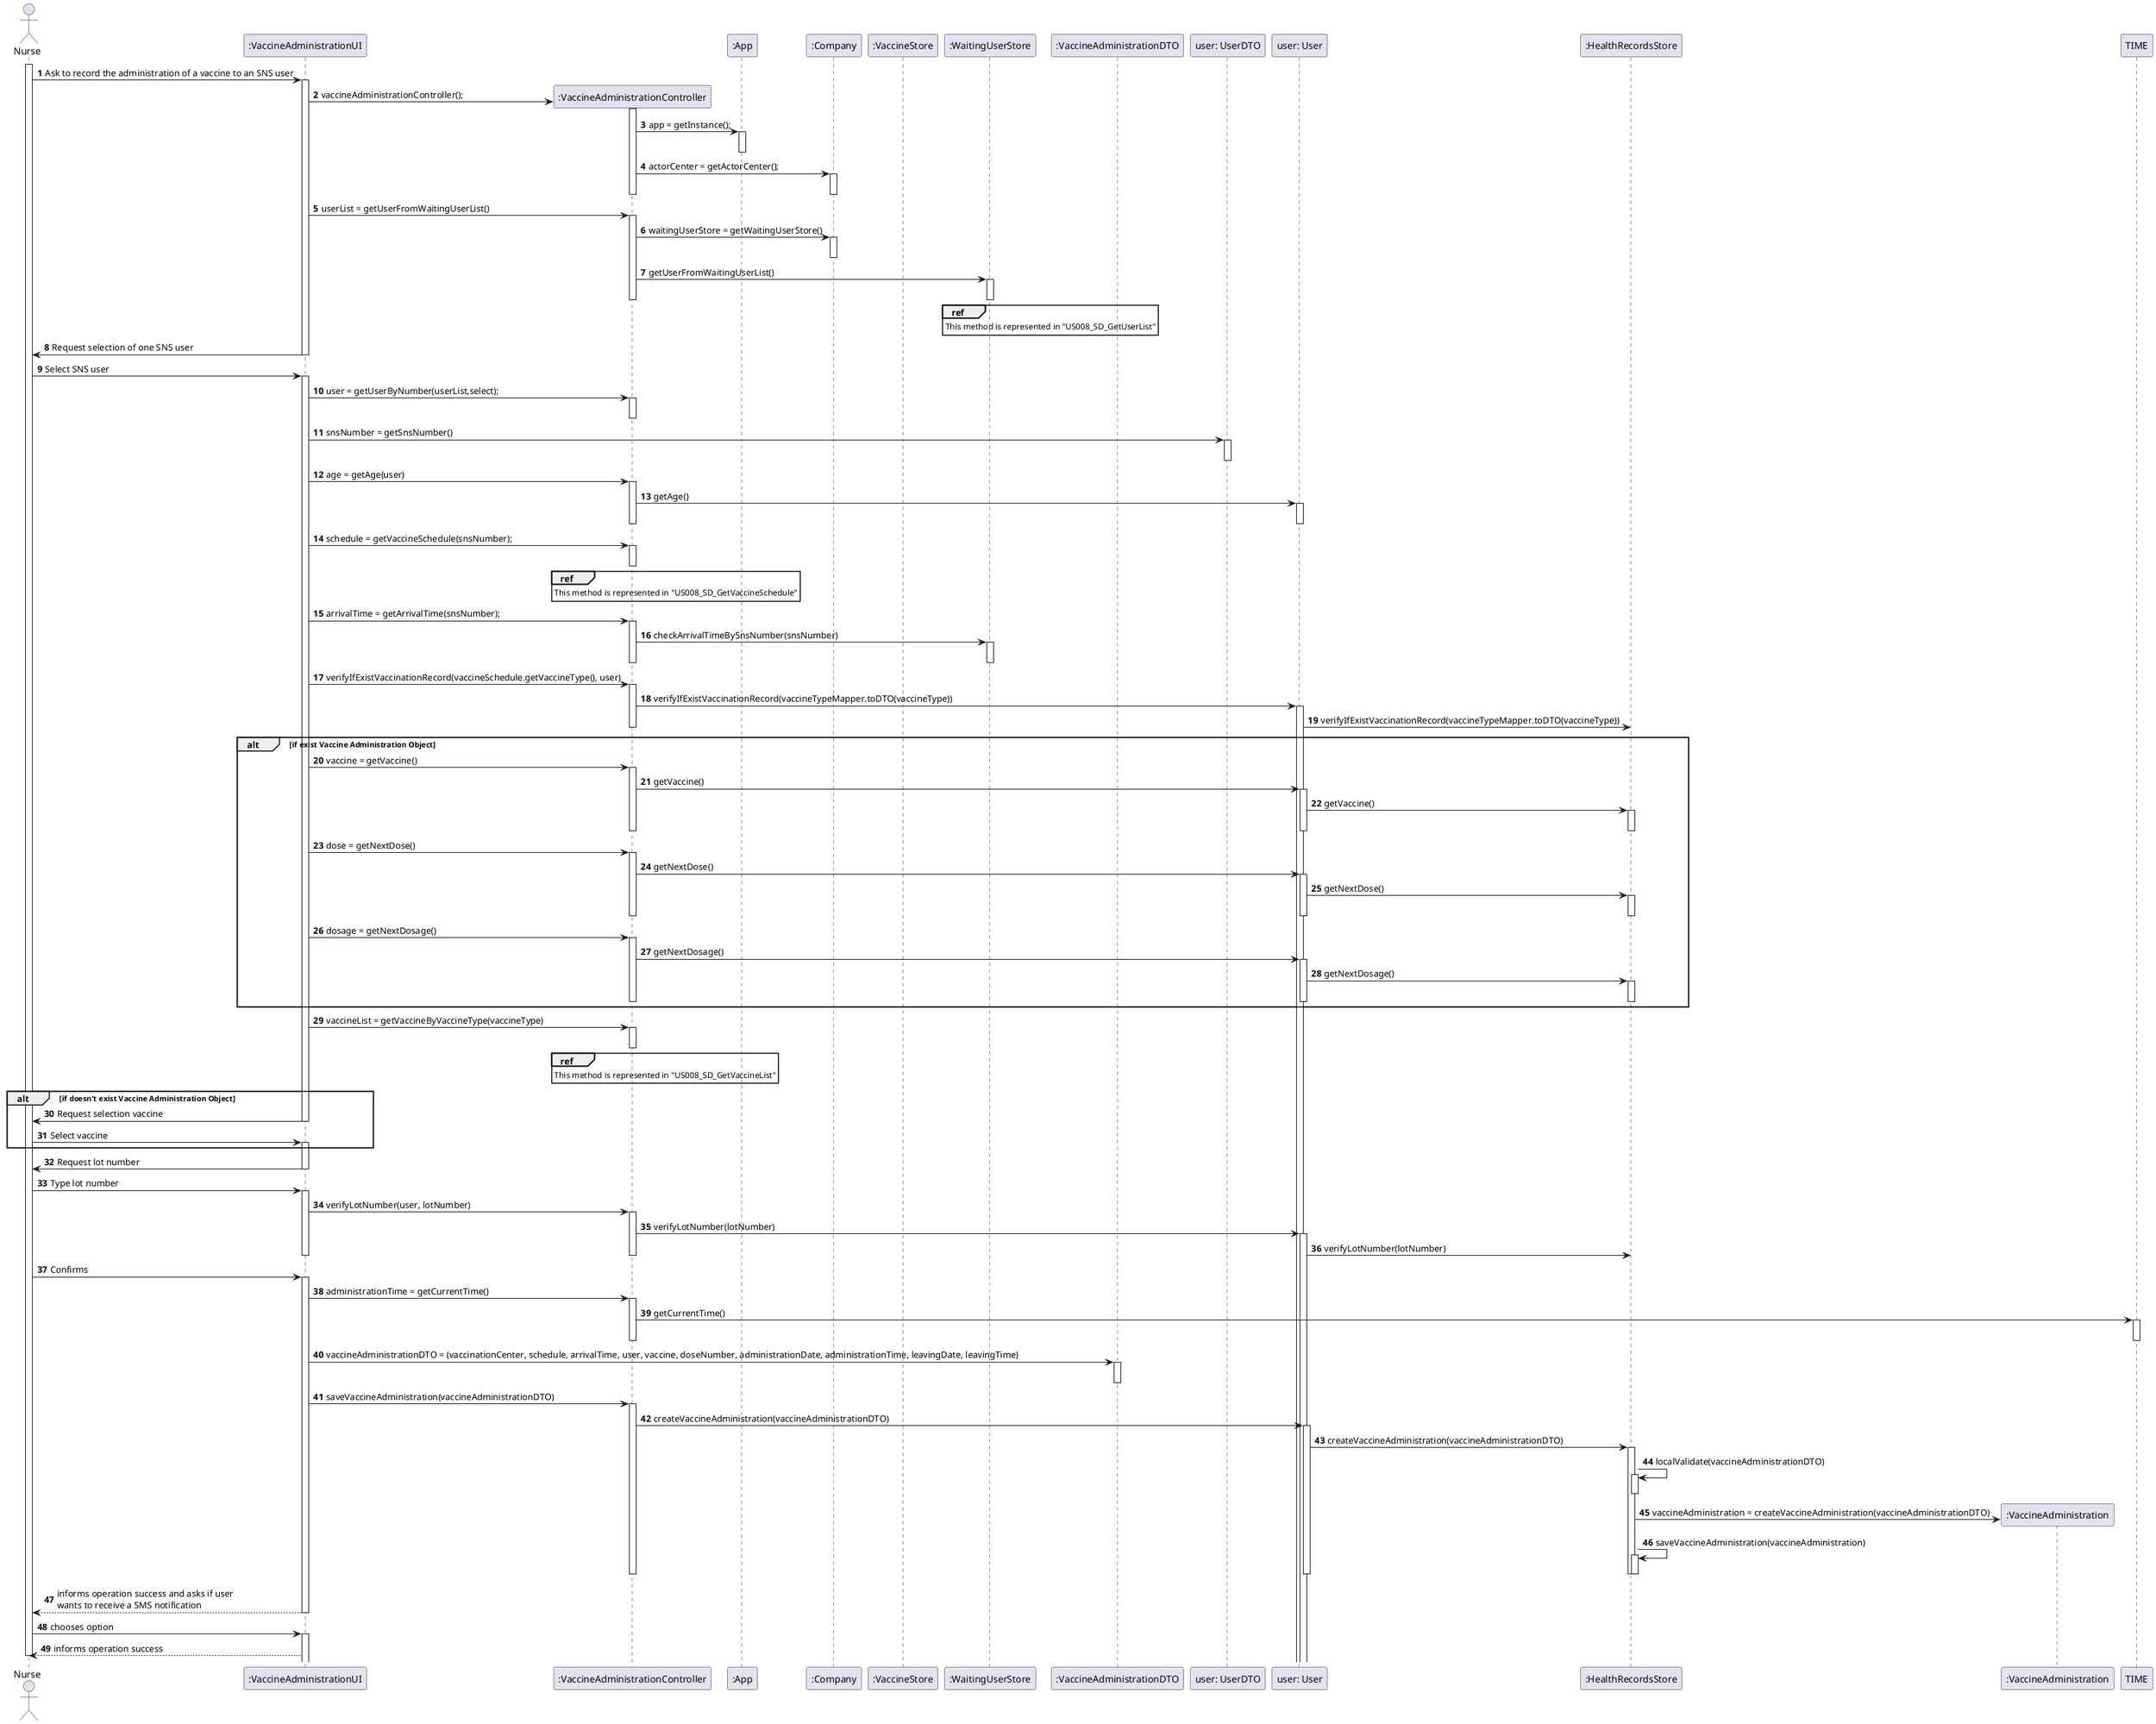 @startuml
'https://plantuml.com/sequence-diagram

autonumber

actor "Nurse" as Nurse
participant ":VaccineAdministrationUI" as UI
participant ":VaccineAdministrationController" as CTRL
participant ":App" as APP
participant ":Company" as COM
participant ":VaccineStore" as VSTORE
participant ":WaitingUserStore" as WUSTORE
participant ":VaccineAdministrationDTO" as VADDTO
participant "user: UserDTO" as USERDTO
participant "user: User" as USER
participant ":HealthRecordsStore" as HRSTORE
participant ":VaccineAdministration" as VAD


activate Nurse

Nurse -> UI: Ask to record the administration of a vaccine to an SNS user

activate UI

UI -> CTRL**: vaccineAdministrationController();

activate CTRL

CTRL -> APP: app = getInstance();

activate APP
deactivate APP

CTRL -> COM: actorCenter = getActorCenter();

activate COM
deactivate COM

deactivate CTRL

UI -> CTRL: userList = getUserFromWaitingUserList()

activate CTRL

CTRL -> COM: waitingUserStore = getWaitingUserStore()

activate COM
deactivate COM

CTRL -> WUSTORE: getUserFromWaitingUserList()

ref over WUSTORE
This method is represented in "US008_SD_GetUserList"
end ref

activate WUSTORE
deactivate WUSTORE

deactivate CTRL

UI -> Nurse: Request selection of one SNS user

deactivate UI

Nurse -> UI: Select SNS user

activate UI

UI -> CTRL: user = getUserByNumber(userList,select);

activate CTRL
deactivate CTRL

UI -> USERDTO: snsNumber = getSnsNumber()

activate USERDTO
deactivate USERDTO

UI -> CTRL: age = getAge(user)

activate CTRL

CTRL -> USER: getAge()

activate USER
deactivate USER

deactivate CTRL

UI -> CTRL: schedule = getVaccineSchedule(snsNumber);

ref over CTRL
This method is represented in "US008_SD_GetVaccineSchedule"
end ref

activate CTRL
deactivate CTRL

UI -> CTRL: arrivalTime = getArrivalTime(snsNumber);

activate CTRL

CTRL -> WUSTORE: checkArrivalTimeBySnsNumber(snsNumber)

activate WUSTORE

deactivate WUSTORE

deactivate CTRL

UI -> CTRL: verifyIfExistVaccinationRecord(vaccineSchedule.getVaccineType(), user)

activate CTRL

CTRL -> USER: verifyIfExistVaccinationRecord(vaccineTypeMapper.toDTO(vaccineType))

activate USER

USER -> HRSTORE: verifyIfExistVaccinationRecord(vaccineTypeMapper.toDTO(vaccineType))
deactivate CTRL

alt if exist Vaccine Administration Object

UI -> CTRL: vaccine = getVaccine()

activate CTRL

CTRL -> USER: getVaccine()

activate USER

USER -> HRSTORE: getVaccine()

activate HRSTORE
deactivate HRSTORE

deactivate USER

deactivate CTRL

UI -> CTRL: dose = getNextDose()

activate CTRL

CTRL -> USER: getNextDose()

activate USER

USER -> HRSTORE: getNextDose()

activate HRSTORE
deactivate HRSTORE

deactivate USER

deactivate CTRL

UI -> CTRL: dosage = getNextDosage()

activate CTRL

CTRL -> USER: getNextDosage()

activate USER

USER -> HRSTORE: getNextDosage()

activate HRSTORE
deactivate HRSTORE

deactivate USER

deactivate CTRL

end


UI -> CTRL: vaccineList = getVaccineByVaccineType(vaccineType)

ref over CTRL
This method is represented in "US008_SD_GetVaccineList"
end ref

activate CTRL
deactivate CTRL

alt if doesn't exist Vaccine Administration Object

UI -> Nurse: Request selection vaccine

deactivate UI

Nurse -> UI: Select vaccine

activate UI

end

UI -> Nurse: Request lot number

deactivate UI

Nurse -> UI: Type lot number

activate UI

UI -> CTRL: verifyLotNumber(user, lotNumber)

activate CTRL

CTRL -> USER: verifyLotNumber(lotNumber)

activate USER

USER -> HRSTORE: verifyLotNumber(lotNumber)

deactivate CTRL

deactivate UI

Nurse -> UI: Confirms

activate UI

UI -> CTRL: administrationTime = getCurrentTime()

activate CTRL

CTRL -> TIME: getCurrentTime()

activate TIME

deactivate TIME
deactivate CTRL

UI -> VADDTO: vaccineAdministrationDTO = (vaccinationCenter, schedule, arrivalTime, user, vaccine, doseNumber, administrationDate, administrationTime, leavingDate, leavingTime)

activate VADDTO
deactivate VADDTO

UI -> CTRL: saveVaccineAdministration(vaccineAdministrationDTO)

activate CTRL

CTRL -> USER: createVaccineAdministration(vaccineAdministrationDTO)

activate USER

USER -> HRSTORE: createVaccineAdministration(vaccineAdministrationDTO)

activate HRSTORE

HRSTORE -> HRSTORE: localValidate(vaccineAdministrationDTO)

activate HRSTORE
deactivate HRSTORE

HRSTORE -> VAD**: vaccineAdministration = createVaccineAdministration(vaccineAdministrationDTO)

HRSTORE -> HRSTORE: saveVaccineAdministration(vaccineAdministration)

activate HRSTORE
deactivate HRSTORE
deactivate HRSTORE

deactivate USER

deactivate CTRL

UI --> Nurse : informs operation success and asks if user \nwants to receive a SMS notification

deactivate UI

Nurse -> UI : chooses option

activate UI

UI --> Nurse : informs operation success

deactivate Nurse

@enduml